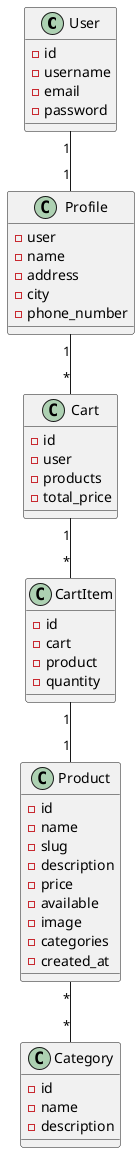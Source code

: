 @startuml

class User {
  - id
  - username
  - email
  - password
}

class Profile {
  - user
  - name
  - address
  - city
  - phone_number
}

class Category {
  - id
  - name
  - description
}

class Product {
  - id
  - name
  - slug
  - description
  - price
  - available
  - image
  - categories
  - created_at
}

class Cart {
  - id
  - user
  - products
  - total_price
}

class CartItem {
  - id
  - cart
  - product
  - quantity
}

User "1" -- "1" Profile
Profile "1" -- "*" Cart
Cart "1" -- "*" CartItem
CartItem "1" -- "1" Product
Product "*" -- "*" Category

@enduml
